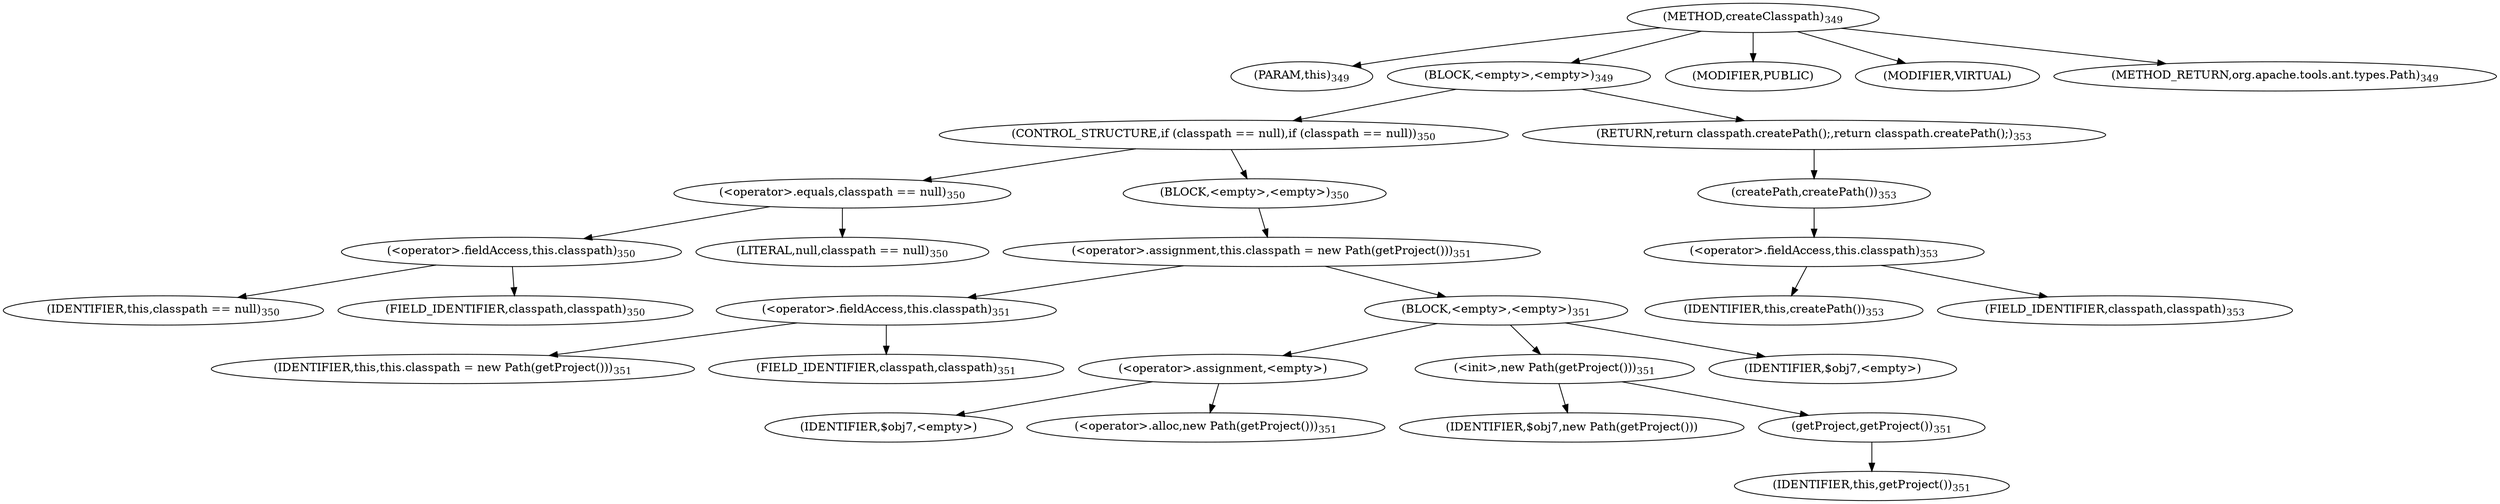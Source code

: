 digraph "createClasspath" {  
"742" [label = <(METHOD,createClasspath)<SUB>349</SUB>> ]
"25" [label = <(PARAM,this)<SUB>349</SUB>> ]
"743" [label = <(BLOCK,&lt;empty&gt;,&lt;empty&gt;)<SUB>349</SUB>> ]
"744" [label = <(CONTROL_STRUCTURE,if (classpath == null),if (classpath == null))<SUB>350</SUB>> ]
"745" [label = <(&lt;operator&gt;.equals,classpath == null)<SUB>350</SUB>> ]
"746" [label = <(&lt;operator&gt;.fieldAccess,this.classpath)<SUB>350</SUB>> ]
"747" [label = <(IDENTIFIER,this,classpath == null)<SUB>350</SUB>> ]
"748" [label = <(FIELD_IDENTIFIER,classpath,classpath)<SUB>350</SUB>> ]
"749" [label = <(LITERAL,null,classpath == null)<SUB>350</SUB>> ]
"750" [label = <(BLOCK,&lt;empty&gt;,&lt;empty&gt;)<SUB>350</SUB>> ]
"751" [label = <(&lt;operator&gt;.assignment,this.classpath = new Path(getProject()))<SUB>351</SUB>> ]
"752" [label = <(&lt;operator&gt;.fieldAccess,this.classpath)<SUB>351</SUB>> ]
"753" [label = <(IDENTIFIER,this,this.classpath = new Path(getProject()))<SUB>351</SUB>> ]
"754" [label = <(FIELD_IDENTIFIER,classpath,classpath)<SUB>351</SUB>> ]
"755" [label = <(BLOCK,&lt;empty&gt;,&lt;empty&gt;)<SUB>351</SUB>> ]
"756" [label = <(&lt;operator&gt;.assignment,&lt;empty&gt;)> ]
"757" [label = <(IDENTIFIER,$obj7,&lt;empty&gt;)> ]
"758" [label = <(&lt;operator&gt;.alloc,new Path(getProject()))<SUB>351</SUB>> ]
"759" [label = <(&lt;init&gt;,new Path(getProject()))<SUB>351</SUB>> ]
"760" [label = <(IDENTIFIER,$obj7,new Path(getProject()))> ]
"761" [label = <(getProject,getProject())<SUB>351</SUB>> ]
"24" [label = <(IDENTIFIER,this,getProject())<SUB>351</SUB>> ]
"762" [label = <(IDENTIFIER,$obj7,&lt;empty&gt;)> ]
"763" [label = <(RETURN,return classpath.createPath();,return classpath.createPath();)<SUB>353</SUB>> ]
"764" [label = <(createPath,createPath())<SUB>353</SUB>> ]
"765" [label = <(&lt;operator&gt;.fieldAccess,this.classpath)<SUB>353</SUB>> ]
"766" [label = <(IDENTIFIER,this,createPath())<SUB>353</SUB>> ]
"767" [label = <(FIELD_IDENTIFIER,classpath,classpath)<SUB>353</SUB>> ]
"768" [label = <(MODIFIER,PUBLIC)> ]
"769" [label = <(MODIFIER,VIRTUAL)> ]
"770" [label = <(METHOD_RETURN,org.apache.tools.ant.types.Path)<SUB>349</SUB>> ]
  "742" -> "25" 
  "742" -> "743" 
  "742" -> "768" 
  "742" -> "769" 
  "742" -> "770" 
  "743" -> "744" 
  "743" -> "763" 
  "744" -> "745" 
  "744" -> "750" 
  "745" -> "746" 
  "745" -> "749" 
  "746" -> "747" 
  "746" -> "748" 
  "750" -> "751" 
  "751" -> "752" 
  "751" -> "755" 
  "752" -> "753" 
  "752" -> "754" 
  "755" -> "756" 
  "755" -> "759" 
  "755" -> "762" 
  "756" -> "757" 
  "756" -> "758" 
  "759" -> "760" 
  "759" -> "761" 
  "761" -> "24" 
  "763" -> "764" 
  "764" -> "765" 
  "765" -> "766" 
  "765" -> "767" 
}
